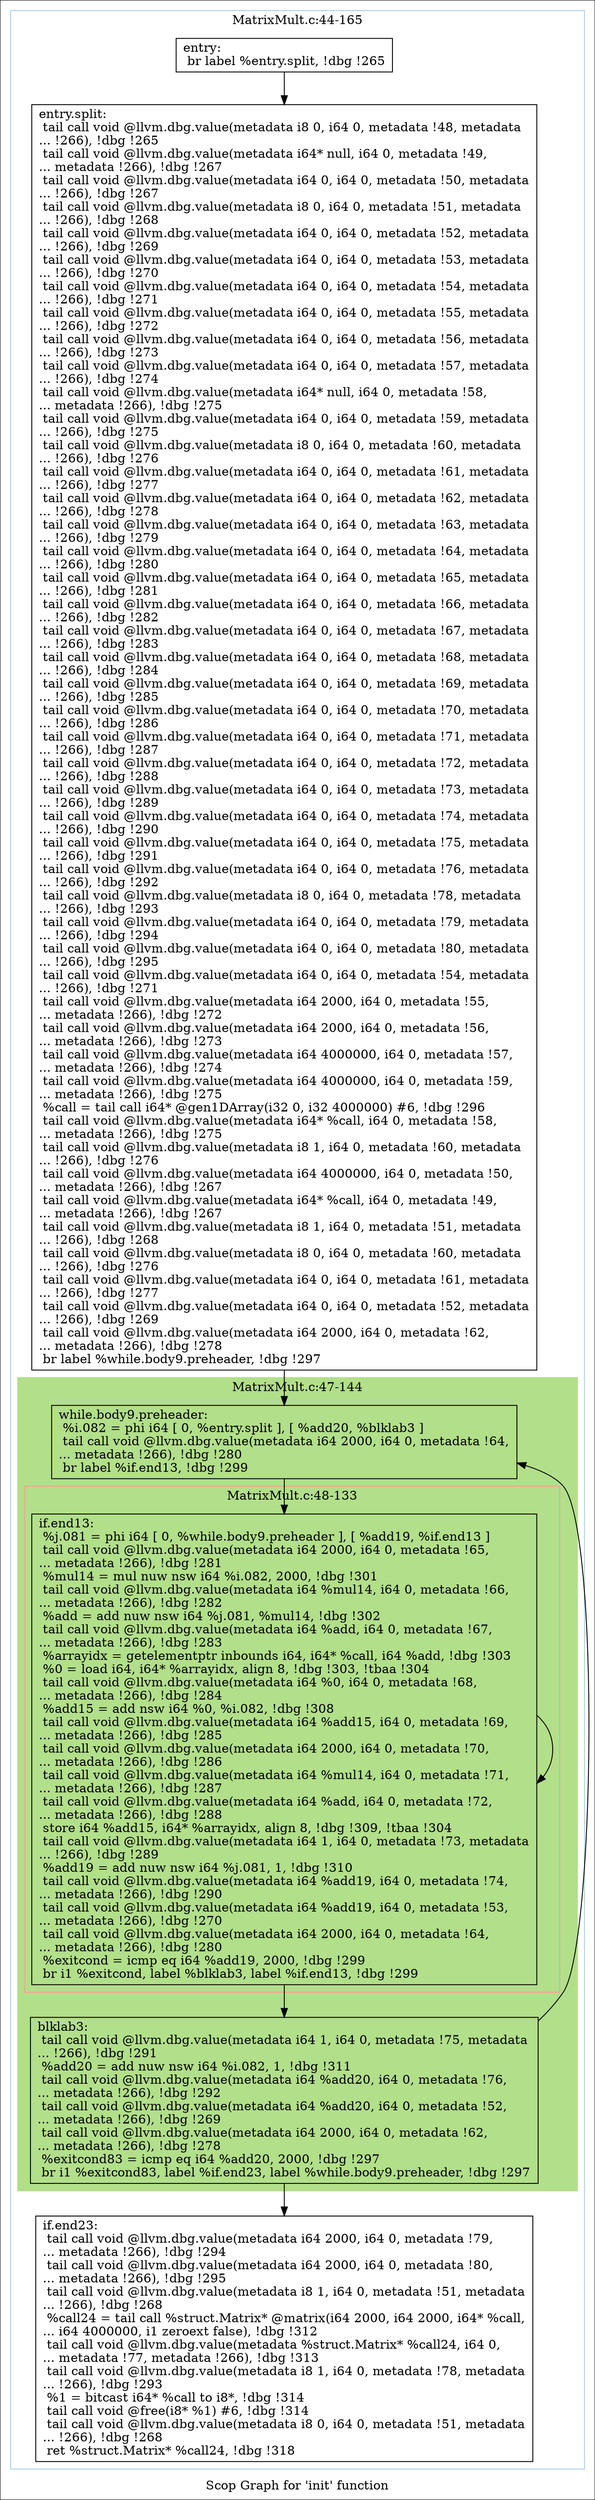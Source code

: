 digraph "Scop Graph for 'init' function" {
	label="Scop Graph for 'init' function";

	Node0x9699e50 [shape=record,label="{entry:\l  br label %entry.split, !dbg !265\l}"];
	Node0x9699e50 -> Node0x9686530;
	Node0x9686530 [shape=record,label="{entry.split:                                      \l  tail call void @llvm.dbg.value(metadata i8 0, i64 0, metadata !48, metadata\l... !266), !dbg !265\l  tail call void @llvm.dbg.value(metadata i64* null, i64 0, metadata !49,\l... metadata !266), !dbg !267\l  tail call void @llvm.dbg.value(metadata i64 0, i64 0, metadata !50, metadata\l... !266), !dbg !267\l  tail call void @llvm.dbg.value(metadata i8 0, i64 0, metadata !51, metadata\l... !266), !dbg !268\l  tail call void @llvm.dbg.value(metadata i64 0, i64 0, metadata !52, metadata\l... !266), !dbg !269\l  tail call void @llvm.dbg.value(metadata i64 0, i64 0, metadata !53, metadata\l... !266), !dbg !270\l  tail call void @llvm.dbg.value(metadata i64 0, i64 0, metadata !54, metadata\l... !266), !dbg !271\l  tail call void @llvm.dbg.value(metadata i64 0, i64 0, metadata !55, metadata\l... !266), !dbg !272\l  tail call void @llvm.dbg.value(metadata i64 0, i64 0, metadata !56, metadata\l... !266), !dbg !273\l  tail call void @llvm.dbg.value(metadata i64 0, i64 0, metadata !57, metadata\l... !266), !dbg !274\l  tail call void @llvm.dbg.value(metadata i64* null, i64 0, metadata !58,\l... metadata !266), !dbg !275\l  tail call void @llvm.dbg.value(metadata i64 0, i64 0, metadata !59, metadata\l... !266), !dbg !275\l  tail call void @llvm.dbg.value(metadata i8 0, i64 0, metadata !60, metadata\l... !266), !dbg !276\l  tail call void @llvm.dbg.value(metadata i64 0, i64 0, metadata !61, metadata\l... !266), !dbg !277\l  tail call void @llvm.dbg.value(metadata i64 0, i64 0, metadata !62, metadata\l... !266), !dbg !278\l  tail call void @llvm.dbg.value(metadata i64 0, i64 0, metadata !63, metadata\l... !266), !dbg !279\l  tail call void @llvm.dbg.value(metadata i64 0, i64 0, metadata !64, metadata\l... !266), !dbg !280\l  tail call void @llvm.dbg.value(metadata i64 0, i64 0, metadata !65, metadata\l... !266), !dbg !281\l  tail call void @llvm.dbg.value(metadata i64 0, i64 0, metadata !66, metadata\l... !266), !dbg !282\l  tail call void @llvm.dbg.value(metadata i64 0, i64 0, metadata !67, metadata\l... !266), !dbg !283\l  tail call void @llvm.dbg.value(metadata i64 0, i64 0, metadata !68, metadata\l... !266), !dbg !284\l  tail call void @llvm.dbg.value(metadata i64 0, i64 0, metadata !69, metadata\l... !266), !dbg !285\l  tail call void @llvm.dbg.value(metadata i64 0, i64 0, metadata !70, metadata\l... !266), !dbg !286\l  tail call void @llvm.dbg.value(metadata i64 0, i64 0, metadata !71, metadata\l... !266), !dbg !287\l  tail call void @llvm.dbg.value(metadata i64 0, i64 0, metadata !72, metadata\l... !266), !dbg !288\l  tail call void @llvm.dbg.value(metadata i64 0, i64 0, metadata !73, metadata\l... !266), !dbg !289\l  tail call void @llvm.dbg.value(metadata i64 0, i64 0, metadata !74, metadata\l... !266), !dbg !290\l  tail call void @llvm.dbg.value(metadata i64 0, i64 0, metadata !75, metadata\l... !266), !dbg !291\l  tail call void @llvm.dbg.value(metadata i64 0, i64 0, metadata !76, metadata\l... !266), !dbg !292\l  tail call void @llvm.dbg.value(metadata i8 0, i64 0, metadata !78, metadata\l... !266), !dbg !293\l  tail call void @llvm.dbg.value(metadata i64 0, i64 0, metadata !79, metadata\l... !266), !dbg !294\l  tail call void @llvm.dbg.value(metadata i64 0, i64 0, metadata !80, metadata\l... !266), !dbg !295\l  tail call void @llvm.dbg.value(metadata i64 0, i64 0, metadata !54, metadata\l... !266), !dbg !271\l  tail call void @llvm.dbg.value(metadata i64 2000, i64 0, metadata !55,\l... metadata !266), !dbg !272\l  tail call void @llvm.dbg.value(metadata i64 2000, i64 0, metadata !56,\l... metadata !266), !dbg !273\l  tail call void @llvm.dbg.value(metadata i64 4000000, i64 0, metadata !57,\l... metadata !266), !dbg !274\l  tail call void @llvm.dbg.value(metadata i64 4000000, i64 0, metadata !59,\l... metadata !266), !dbg !275\l  %call = tail call i64* @gen1DArray(i32 0, i32 4000000) #6, !dbg !296\l  tail call void @llvm.dbg.value(metadata i64* %call, i64 0, metadata !58,\l... metadata !266), !dbg !275\l  tail call void @llvm.dbg.value(metadata i8 1, i64 0, metadata !60, metadata\l... !266), !dbg !276\l  tail call void @llvm.dbg.value(metadata i64 4000000, i64 0, metadata !50,\l... metadata !266), !dbg !267\l  tail call void @llvm.dbg.value(metadata i64* %call, i64 0, metadata !49,\l... metadata !266), !dbg !267\l  tail call void @llvm.dbg.value(metadata i8 1, i64 0, metadata !51, metadata\l... !266), !dbg !268\l  tail call void @llvm.dbg.value(metadata i8 0, i64 0, metadata !60, metadata\l... !266), !dbg !276\l  tail call void @llvm.dbg.value(metadata i64 0, i64 0, metadata !61, metadata\l... !266), !dbg !277\l  tail call void @llvm.dbg.value(metadata i64 0, i64 0, metadata !52, metadata\l... !266), !dbg !269\l  tail call void @llvm.dbg.value(metadata i64 2000, i64 0, metadata !62,\l... metadata !266), !dbg !278\l  br label %while.body9.preheader, !dbg !297\l}"];
	Node0x9686530 -> Node0x9688ba0;
	Node0x9688ba0 [shape=record,label="{while.body9.preheader:                            \l  %i.082 = phi i64 [ 0, %entry.split ], [ %add20, %blklab3 ]\l  tail call void @llvm.dbg.value(metadata i64 2000, i64 0, metadata !64,\l... metadata !266), !dbg !280\l  br label %if.end13, !dbg !299\l}"];
	Node0x9688ba0 -> Node0x9646510;
	Node0x9646510 [shape=record,label="{if.end13:                                         \l  %j.081 = phi i64 [ 0, %while.body9.preheader ], [ %add19, %if.end13 ]\l  tail call void @llvm.dbg.value(metadata i64 2000, i64 0, metadata !65,\l... metadata !266), !dbg !281\l  %mul14 = mul nuw nsw i64 %i.082, 2000, !dbg !301\l  tail call void @llvm.dbg.value(metadata i64 %mul14, i64 0, metadata !66,\l... metadata !266), !dbg !282\l  %add = add nuw nsw i64 %j.081, %mul14, !dbg !302\l  tail call void @llvm.dbg.value(metadata i64 %add, i64 0, metadata !67,\l... metadata !266), !dbg !283\l  %arrayidx = getelementptr inbounds i64, i64* %call, i64 %add, !dbg !303\l  %0 = load i64, i64* %arrayidx, align 8, !dbg !303, !tbaa !304\l  tail call void @llvm.dbg.value(metadata i64 %0, i64 0, metadata !68,\l... metadata !266), !dbg !284\l  %add15 = add nsw i64 %0, %i.082, !dbg !308\l  tail call void @llvm.dbg.value(metadata i64 %add15, i64 0, metadata !69,\l... metadata !266), !dbg !285\l  tail call void @llvm.dbg.value(metadata i64 2000, i64 0, metadata !70,\l... metadata !266), !dbg !286\l  tail call void @llvm.dbg.value(metadata i64 %mul14, i64 0, metadata !71,\l... metadata !266), !dbg !287\l  tail call void @llvm.dbg.value(metadata i64 %add, i64 0, metadata !72,\l... metadata !266), !dbg !288\l  store i64 %add15, i64* %arrayidx, align 8, !dbg !309, !tbaa !304\l  tail call void @llvm.dbg.value(metadata i64 1, i64 0, metadata !73, metadata\l... !266), !dbg !289\l  %add19 = add nuw nsw i64 %j.081, 1, !dbg !310\l  tail call void @llvm.dbg.value(metadata i64 %add19, i64 0, metadata !74,\l... metadata !266), !dbg !290\l  tail call void @llvm.dbg.value(metadata i64 %add19, i64 0, metadata !53,\l... metadata !266), !dbg !270\l  tail call void @llvm.dbg.value(metadata i64 2000, i64 0, metadata !64,\l... metadata !266), !dbg !280\l  %exitcond = icmp eq i64 %add19, 2000, !dbg !299\l  br i1 %exitcond, label %blklab3, label %if.end13, !dbg !299\l}"];
	Node0x9646510 -> Node0x9657560;
	Node0x9646510 -> Node0x9646510[constraint=false];
	Node0x9657560 [shape=record,label="{blklab3:                                          \l  tail call void @llvm.dbg.value(metadata i64 1, i64 0, metadata !75, metadata\l... !266), !dbg !291\l  %add20 = add nuw nsw i64 %i.082, 1, !dbg !311\l  tail call void @llvm.dbg.value(metadata i64 %add20, i64 0, metadata !76,\l... metadata !266), !dbg !292\l  tail call void @llvm.dbg.value(metadata i64 %add20, i64 0, metadata !52,\l... metadata !266), !dbg !269\l  tail call void @llvm.dbg.value(metadata i64 2000, i64 0, metadata !62,\l... metadata !266), !dbg !278\l  %exitcond83 = icmp eq i64 %add20, 2000, !dbg !297\l  br i1 %exitcond83, label %if.end23, label %while.body9.preheader, !dbg !297\l}"];
	Node0x9657560 -> Node0x9654f40;
	Node0x9657560 -> Node0x9688ba0[constraint=false];
	Node0x9654f40 [shape=record,label="{if.end23:                                         \l  tail call void @llvm.dbg.value(metadata i64 2000, i64 0, metadata !79,\l... metadata !266), !dbg !294\l  tail call void @llvm.dbg.value(metadata i64 2000, i64 0, metadata !80,\l... metadata !266), !dbg !295\l  tail call void @llvm.dbg.value(metadata i8 1, i64 0, metadata !51, metadata\l... !266), !dbg !268\l  %call24 = tail call %struct.Matrix* @matrix(i64 2000, i64 2000, i64* %call,\l... i64 4000000, i1 zeroext false), !dbg !312\l  tail call void @llvm.dbg.value(metadata %struct.Matrix* %call24, i64 0,\l... metadata !77, metadata !266), !dbg !313\l  tail call void @llvm.dbg.value(metadata i8 1, i64 0, metadata !78, metadata\l... !266), !dbg !293\l  %1 = bitcast i64* %call to i8*, !dbg !314\l  tail call void @free(i8* %1) #6, !dbg !314\l  tail call void @llvm.dbg.value(metadata i8 0, i64 0, metadata !51, metadata\l... !266), !dbg !268\l  ret %struct.Matrix* %call24, !dbg !318\l}"];
	colorscheme = "paired12"
        subgraph cluster_0x9679bc0 {
          label = "MatrixMult.c:44-165
";
          style = solid;
          color = 1
          subgraph cluster_0x96de020 {
            label = "MatrixMult.c:47-144
";
            style = filled;
            color = 3            subgraph cluster_0x96de500 {
              label = "MatrixMult.c:48-133
";
              style = solid;
              color = 5
              Node0x9646510;
            }
            Node0x9688ba0;
            Node0x9657560;
          }
          Node0x9699e50;
          Node0x9686530;
          Node0x9654f40;
        }
}
